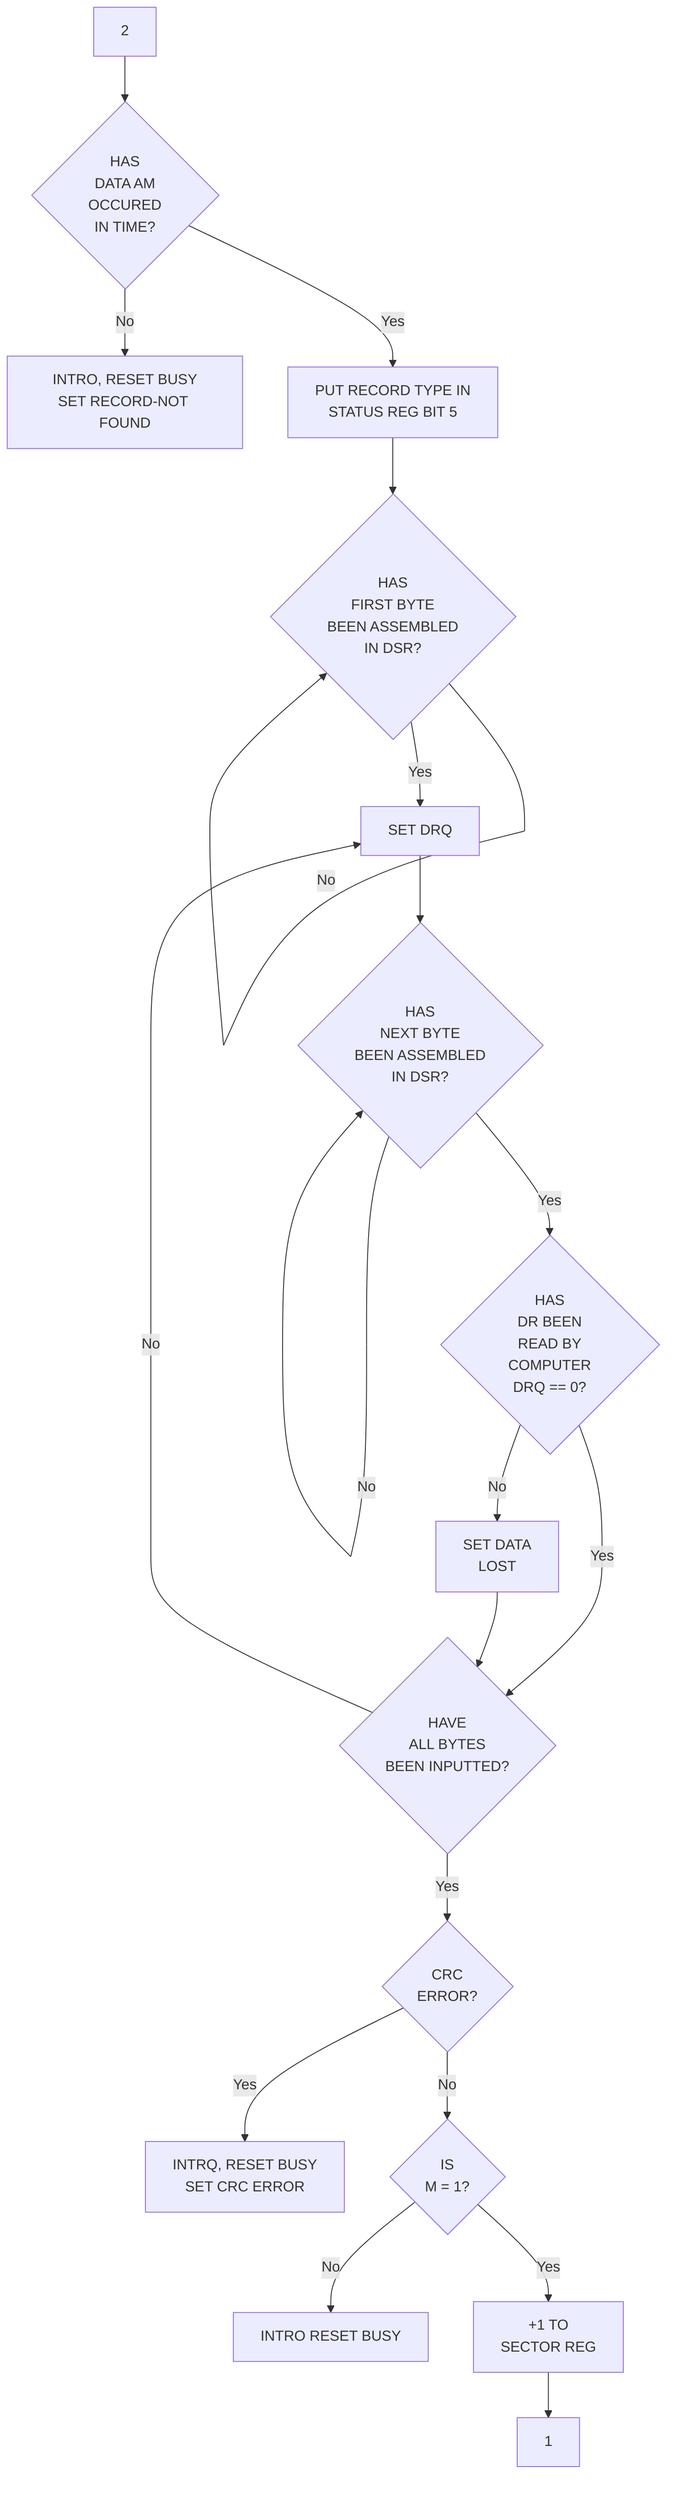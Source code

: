 flowchart TD
    READ_LOGIC_2[2] --> CHECK_DATA_AM{HAS<br/>DATA AM<br/>OCCURED<br/>IN TIME?};
    CHECK_DATA_AM -- No --> INT_REC_NOT_FOUND[INTRO, RESET BUSY<br/>SET RECORD-NOT FOUND];
    CHECK_DATA_AM -- Yes --> SET_REC_TYPE[PUT RECORD TYPE IN<br/>STATUS REG BIT 5];
    SET_REC_TYPE --> CHECK_FIRST_BYTE{HAS<br/>FIRST BYTE<br/>BEEN ASSEMBLED<br/>IN DSR?};
    CHECK_FIRST_BYTE -- No --> CHECK_FIRST_BYTE;
    CHECK_FIRST_BYTE -- Yes --> SET_DRQ[SET DRQ];
    SET_DRQ --> CHECK_NEXT_BYTE{HAS<br/>NEXT BYTE<br/>BEEN ASSEMBLED<br/>IN DSR?};
    CHECK_NEXT_BYTE -- No --> CHECK_NEXT_BYTE
    CHECK_NEXT_BYTE -- Yes --> CHECK_DR_READ{HAS<br/>DR BEEN<br/>READ BY<br/>COMPUTER<br/> DRQ == 0?};
    CHECK_DR_READ -- No --> SET_DATA_LOST[SET DATA<br/>LOST];
    CHECK_DR_READ -- Yes --> CHECK_ALL_BYTES_IN{HAVE<br/>ALL BYTES<br/>BEEN INPUTTED?};
    SET_DATA_LOST --> CHECK_ALL_BYTES_IN;
    CHECK_ALL_BYTES_IN -- No --> SET_DRQ;
    CHECK_ALL_BYTES_IN -- Yes --> CHECK_CRC_ERR{CRC<br/>ERROR?};
    CHECK_CRC_ERR -- Yes --> INT_CRC_ERR[INTRQ, RESET BUSY<br/>SET CRC ERROR];
    CHECK_CRC_ERR -- No --> CHECK_M_FLAG{IS<br/>M = 1?};
    CHECK_M_FLAG -- No --> INT_RESET_BUSY[INTRO RESET BUSY];
    CHECK_M_FLAG -- Yes --> INC_SECTOR_REG[+1 TO<br/>SECTOR REG] --> ID_SEARCH_1[1];